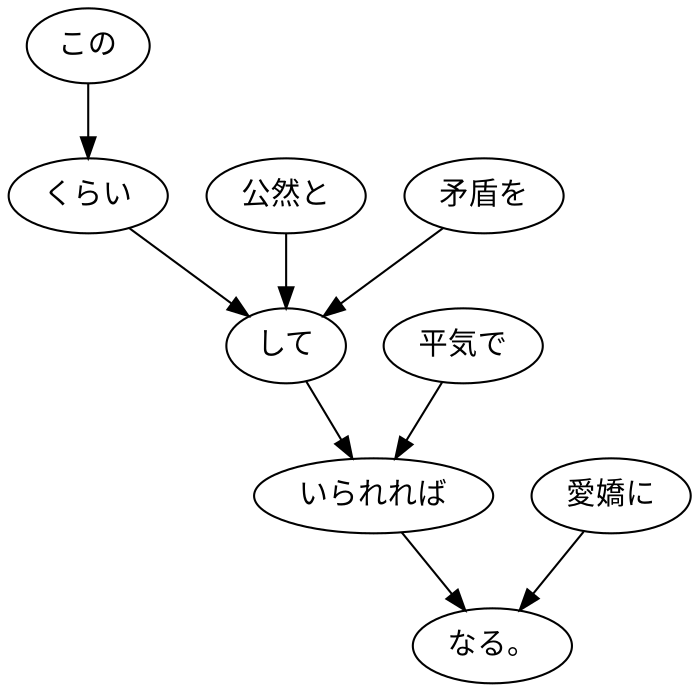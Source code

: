 digraph graph7347 {
	node0 [label="この"];
	node1 [label="くらい"];
	node2 [label="公然と"];
	node3 [label="矛盾を"];
	node4 [label="して"];
	node5 [label="平気で"];
	node6 [label="いられれば"];
	node7 [label="愛嬌に"];
	node8 [label="なる。"];
	node0 -> node1;
	node1 -> node4;
	node2 -> node4;
	node3 -> node4;
	node4 -> node6;
	node5 -> node6;
	node6 -> node8;
	node7 -> node8;
}
